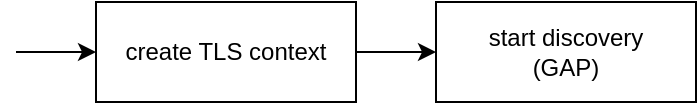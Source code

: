 <mxfile version="14.6.13" type="device"><diagram id="rcReJiibOhBXu3lr1qu3" name="Page-1"><mxGraphModel dx="1185" dy="688" grid="1" gridSize="10" guides="1" tooltips="1" connect="1" arrows="1" fold="1" page="1" pageScale="1" pageWidth="360" pageHeight="70" math="0" shadow="0"><root><mxCell id="0"/><mxCell id="1" parent="0"/><mxCell id="ZEz9X5BNofCzdW12h-E6-2" value="create TLS context" style="rounded=0;whiteSpace=wrap;html=1;" parent="1" vertex="1"><mxGeometry x="50" y="10" width="130" height="50" as="geometry"/></mxCell><mxCell id="4bTDHC6b8BLOY1wmiP0J-1" value="" style="endArrow=classic;html=1;" edge="1" parent="1"><mxGeometry width="50" height="50" relative="1" as="geometry"><mxPoint x="10" y="35" as="sourcePoint"/><mxPoint x="50" y="35" as="targetPoint"/></mxGeometry></mxCell><mxCell id="4bTDHC6b8BLOY1wmiP0J-2" value="start discovery&lt;br&gt;(GAP)" style="rounded=0;whiteSpace=wrap;html=1;" vertex="1" parent="1"><mxGeometry x="220" y="10" width="130" height="50" as="geometry"/></mxCell><mxCell id="4bTDHC6b8BLOY1wmiP0J-3" value="" style="endArrow=classic;html=1;" edge="1" parent="1"><mxGeometry width="50" height="50" relative="1" as="geometry"><mxPoint x="180" y="35" as="sourcePoint"/><mxPoint x="220" y="35" as="targetPoint"/></mxGeometry></mxCell></root></mxGraphModel></diagram></mxfile>